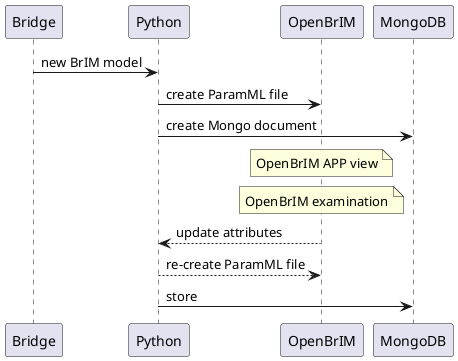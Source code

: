 @startuml
participant Bridge as br
participant Python as py
participant OpenBrIM as ob
participant MongoDB as mg

br ->py: new BrIM model
py -> ob: create ParamML file
py -> mg: create Mongo document
note over ob: OpenBrIM APP view
note over ob: OpenBrIM examination
ob --> py: update attributes
py --> ob: re-create ParamML file

py -> mg: store
@enduml
